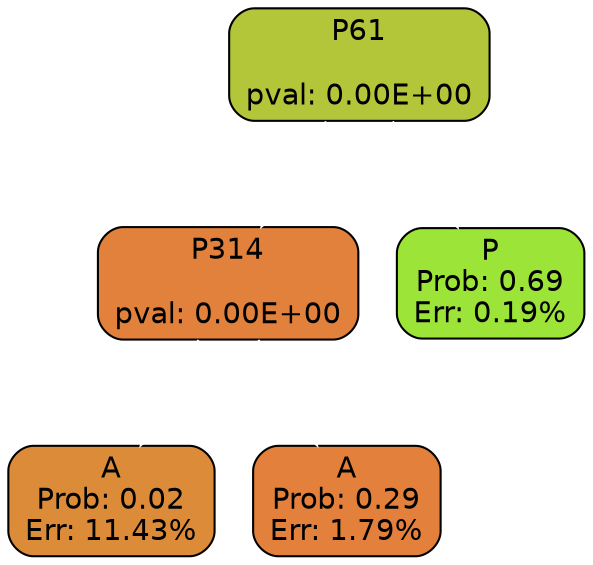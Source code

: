 digraph Tree {
node [shape=box, style="filled, rounded", color="black", fontname=helvetica] ;
graph [splines=straight, bgcolor=transparent, dpi=600] ;
edge [fontname=helvetica,color=white] ;
1 [label="P61

pval: 0.00E+00", fillcolor="#b3c539",fontcolor="black"] ;
2 [label="P314

pval: 0.00E+00", fillcolor="#e2813b",fontcolor="black"] ;
3 [label="A
Prob: 0.02
Err: 11.43%", fillcolor="#dc8c38",fontcolor="black"] ;
4 [label="A
Prob: 0.29
Err: 1.79%", fillcolor="#e3803b",fontcolor="black"] ;
5 [label="P
Prob: 0.69
Err: 0.19%", fillcolor="#9de439",fontcolor="black"] ;
1 -> 2 [label="EGN",fontcolor=white] ;
1 -> 5 [label="KR",fontcolor=white] ;
2 -> 3 [label="I",fontcolor=white] ;
2 -> 4 [label="SV",fontcolor=white] ;
}
